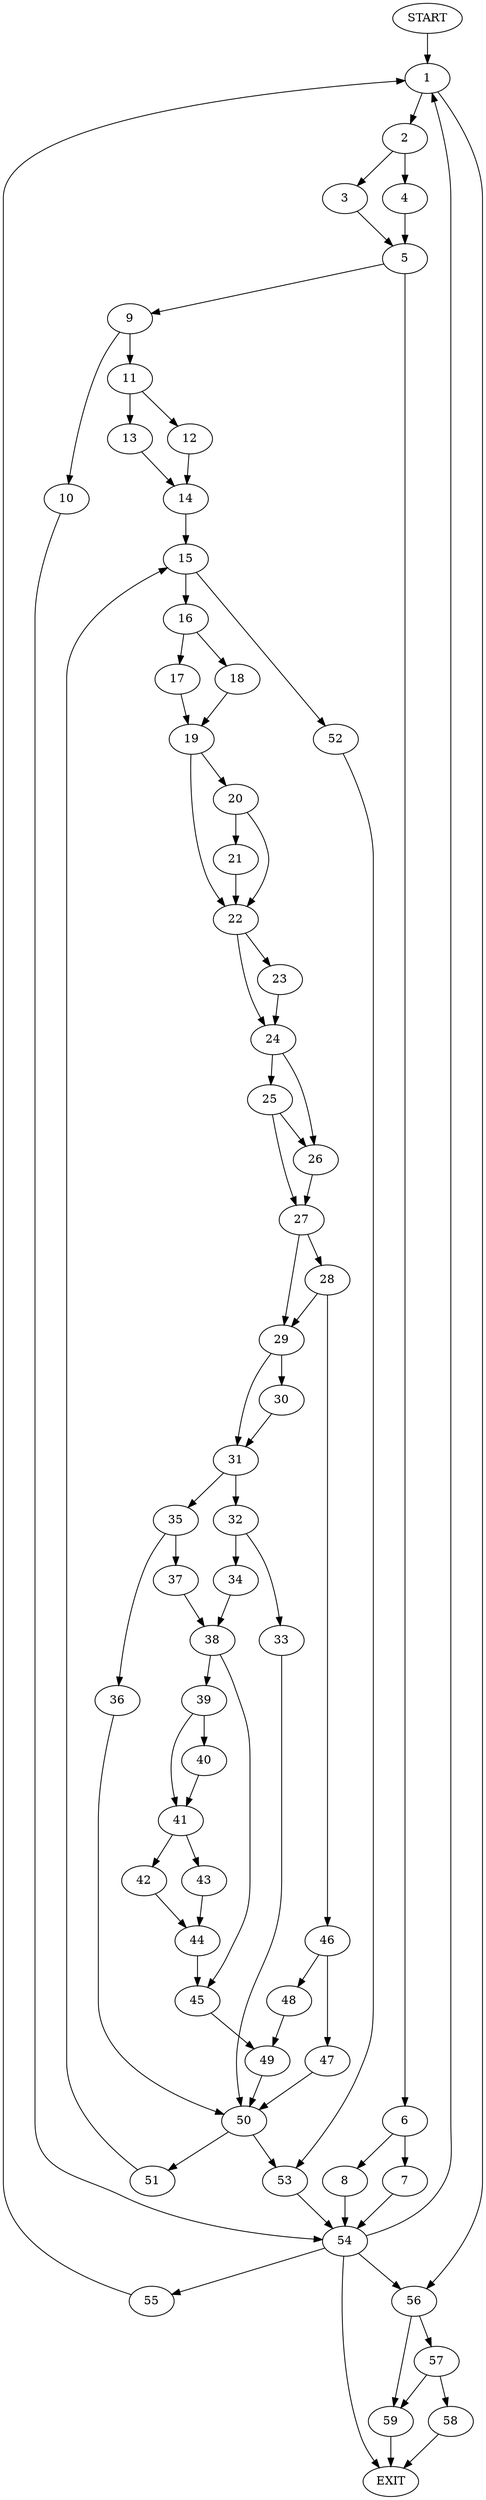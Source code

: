 digraph { 
0 [label="START"];
1;
2;
3;
4;
5;
6;
7;
8;
9;
10;
11;
12;
13;
14;
15;
16;
17;
18;
19;
20;
21;
22;
23;
24;
25;
26;
27;
28;
29;
30;
31;
32;
33;
34;
35;
36;
37;
38;
39;
40;
41;
42;
43;
44;
45;
46;
47;
48;
49;
50;
51;
52;
53;
54;
55;
56;
57;
58;
59;
60[label="EXIT"];
0 -> 1;
1 -> 2;
1 -> 56;
2 -> 3;
2 -> 4;
3 -> 5;
4 -> 5;
5 -> 6;
5 -> 9;
6 -> 7;
6 -> 8;
7 -> 54;
8 -> 54;
9 -> 10;
9 -> 11;
10 -> 54;
11 -> 12;
11 -> 13;
12 -> 14;
13 -> 14;
14 -> 15;
15 -> 16;
15 -> 52;
16 -> 17;
16 -> 18;
17 -> 19;
18 -> 19;
19 -> 20;
19 -> 22;
20 -> 21;
20 -> 22;
21 -> 22;
22 -> 23;
22 -> 24;
23 -> 24;
24 -> 25;
24 -> 26;
25 -> 26;
25 -> 27;
26 -> 27;
27 -> 29;
27 -> 28;
28 -> 29;
28 -> 46;
29 -> 31;
29 -> 30;
30 -> 31;
31 -> 35;
31 -> 32;
32 -> 33;
32 -> 34;
33 -> 50;
34 -> 38;
35 -> 37;
35 -> 36;
36 -> 50;
37 -> 38;
38 -> 39;
38 -> 45;
39 -> 41;
39 -> 40;
40 -> 41;
41 -> 42;
41 -> 43;
42 -> 44;
43 -> 44;
44 -> 45;
45 -> 49;
46 -> 47;
46 -> 48;
47 -> 50;
48 -> 49;
49 -> 50;
50 -> 53;
50 -> 51;
51 -> 15;
52 -> 53;
53 -> 54;
54 -> 60;
54 -> 55;
54:s2 -> 1;
54:s3 -> 56;
55 -> 1;
56 -> 57;
56 -> 59;
57 -> 59;
57 -> 58;
58 -> 60;
59 -> 60;
}